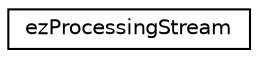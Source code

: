 digraph "Graphical Class Hierarchy"
{
 // LATEX_PDF_SIZE
  edge [fontname="Helvetica",fontsize="10",labelfontname="Helvetica",labelfontsize="10"];
  node [fontname="Helvetica",fontsize="10",shape=record];
  rankdir="LR";
  Node0 [label="ezProcessingStream",height=0.2,width=0.4,color="black", fillcolor="white", style="filled",URL="$d6/d22/classez_processing_stream.htm",tooltip="A single stream in a stream group holding contiguous data of a given type."];
}
